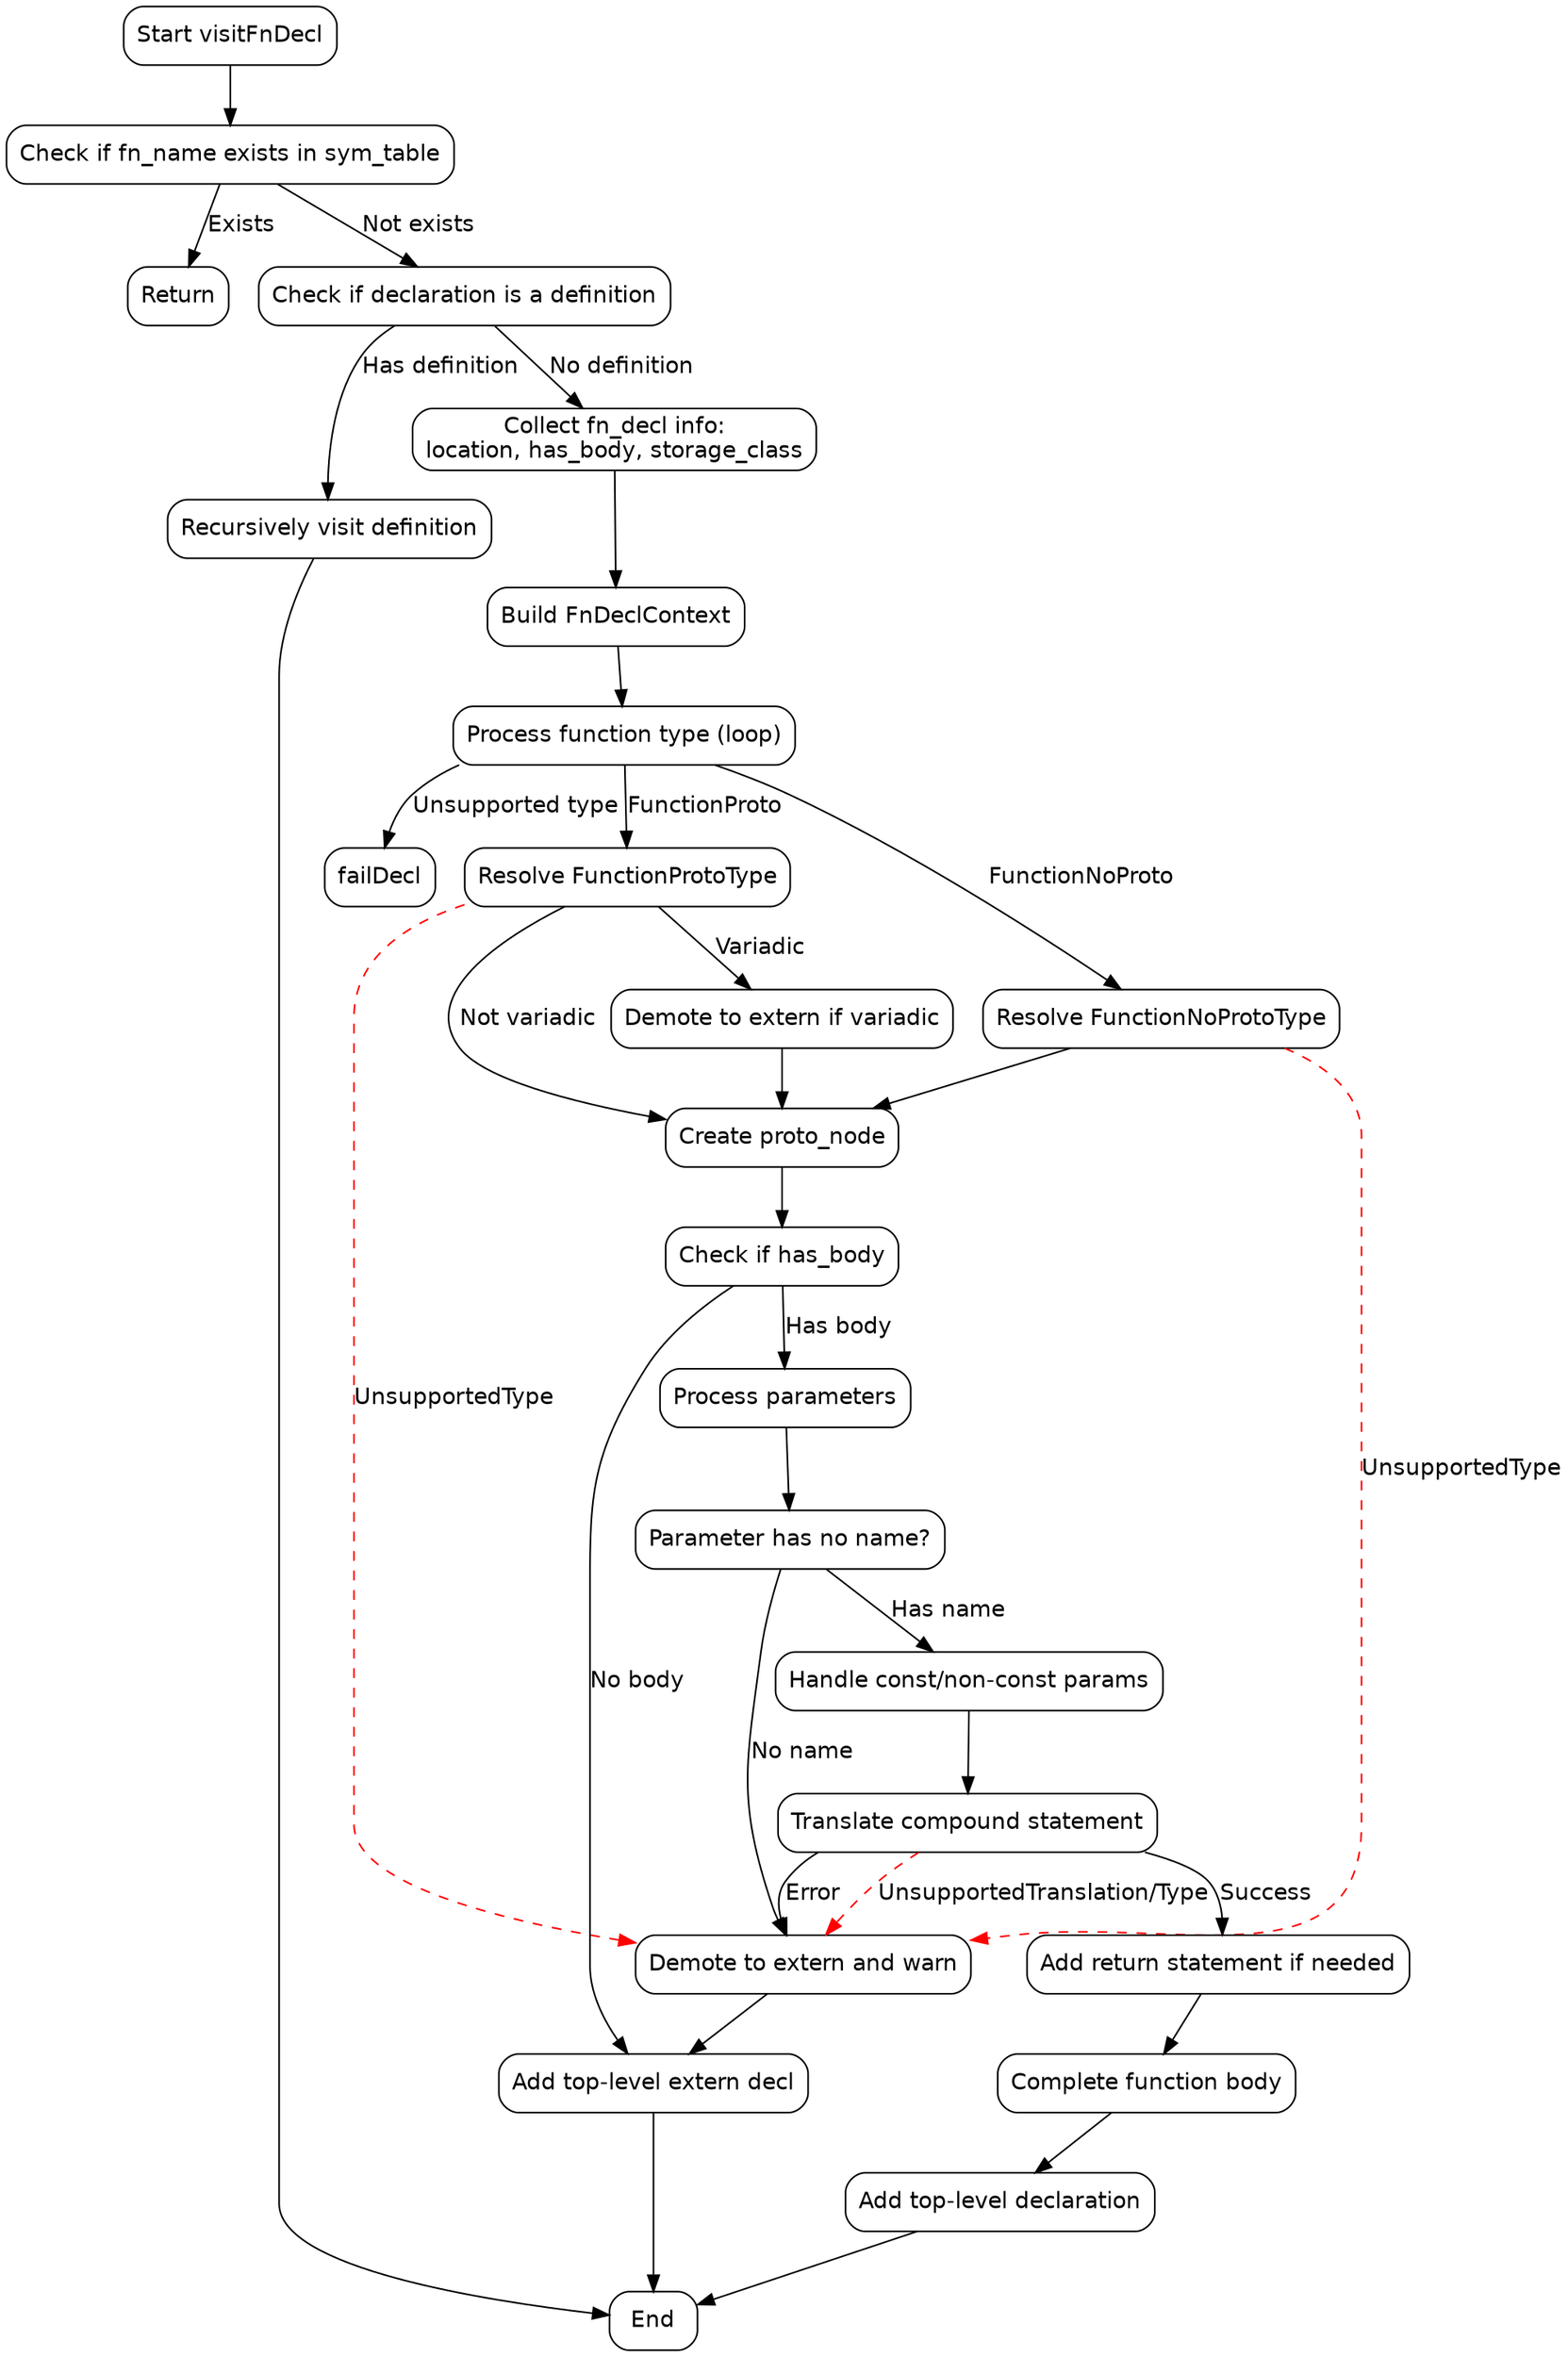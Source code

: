 
digraph flowchart {
    node [shape=rectangle, style="rounded", fontname="Helvetica"];
    edge [fontname="Helvetica"];

    start [label="Start visitFnDecl"];
    check_sym_table [label="Check if fn_name exists in sym_table"];
    return_if_exists [label="Return"];
    check_is_definition [label="Check if declaration is a definition"];
    recurse_on_definition [label="Recursively visit definition"];
    collect_decl_info [label="Collect fn_decl info:\nlocation, has_body, storage_class"];
    build_decl_ctx [label="Build FnDeclContext"];
    process_fn_type [label="Process function type (loop)"];
    resolve_fn_proto [label="Resolve FunctionProtoType"];
    resolve_fn_no_proto [label="Resolve FunctionNoProtoType"];
    handle_variadic [label="Demote to extern if variadic"];
    create_proto_node [label="Create proto_node"];
    check_has_body [label="Check if has_body"];
    add_extern_decl [label="Add top-level extern decl"];
    process_params [label="Process parameters"];
    check_param_name [label="Parameter has no name?"];
    demote_to_extern [label="Demote to extern and warn"];
    handle_param_const [label="Handle const/non-const params"];
    trans_compound_stmt [label="Translate compound statement"];
    add_return_stmt [label="Add return statement if needed"];
    complete_body [label="Complete function body"];
    add_top_decl [label="Add top-level declaration"];
    end [label="End"];

    start -> check_sym_table;
    check_sym_table -> return_if_exists [label="Exists"];
    check_sym_table -> check_is_definition [label="Not exists"];
    check_is_definition -> recurse_on_definition [label="Has definition"];
    check_is_definition -> collect_decl_info [label="No definition"];
    recurse_on_definition -> end;
    collect_decl_info -> build_decl_ctx;
    build_decl_ctx -> process_fn_type;
    
    process_fn_type -> resolve_fn_proto [label="FunctionProto"];
    process_fn_type -> resolve_fn_no_proto [label="FunctionNoProto"];
    process_fn_type -> failDecl [label="Unsupported type"];
    
    resolve_fn_proto -> handle_variadic [label="Variadic"];
    handle_variadic -> create_proto_node;
    resolve_fn_proto -> create_proto_node [label="Not variadic"];
    resolve_fn_no_proto -> create_proto_node;
    
    create_proto_node -> check_has_body;
    check_has_body -> add_extern_decl [label="No body"];
    check_has_body -> process_params [label="Has body"];
    
    process_params -> check_param_name;
    check_param_name -> demote_to_extern [label="No name"];
    check_param_name -> handle_param_const [label="Has name"];
    demote_to_extern -> add_extern_decl;
    handle_param_const -> trans_compound_stmt;
    
    trans_compound_stmt -> add_return_stmt [label="Success"];
    trans_compound_stmt -> demote_to_extern [label="Error"];
    
    add_return_stmt -> complete_body;
    complete_body -> add_top_decl;
    add_extern_decl -> end;
    add_top_decl -> end;
    
    // Error handling edges
    edge [color=red, style=dashed];
    resolve_fn_proto -> demote_to_extern [label="UnsupportedType"];
    resolve_fn_no_proto -> demote_to_extern [label="UnsupportedType"];
    trans_compound_stmt -> demote_to_extern [label="UnsupportedTranslation/Type"];
}
